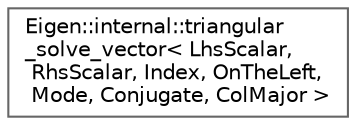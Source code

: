 digraph "类继承关系图"
{
 // LATEX_PDF_SIZE
  bgcolor="transparent";
  edge [fontname=Helvetica,fontsize=10,labelfontname=Helvetica,labelfontsize=10];
  node [fontname=Helvetica,fontsize=10,shape=box,height=0.2,width=0.4];
  rankdir="LR";
  Node0 [id="Node000000",label="Eigen::internal::triangular\l_solve_vector\< LhsScalar,\l RhsScalar, Index, OnTheLeft,\l Mode, Conjugate, ColMajor \>",height=0.2,width=0.4,color="grey40", fillcolor="white", style="filled",URL="$struct_eigen_1_1internal_1_1triangular__solve__vector_3_01_lhs_scalar_00_01_rhs_scalar_00_01_ind063e019bb54cf6ae298090bc534a9cdf.html",tooltip=" "];
}
